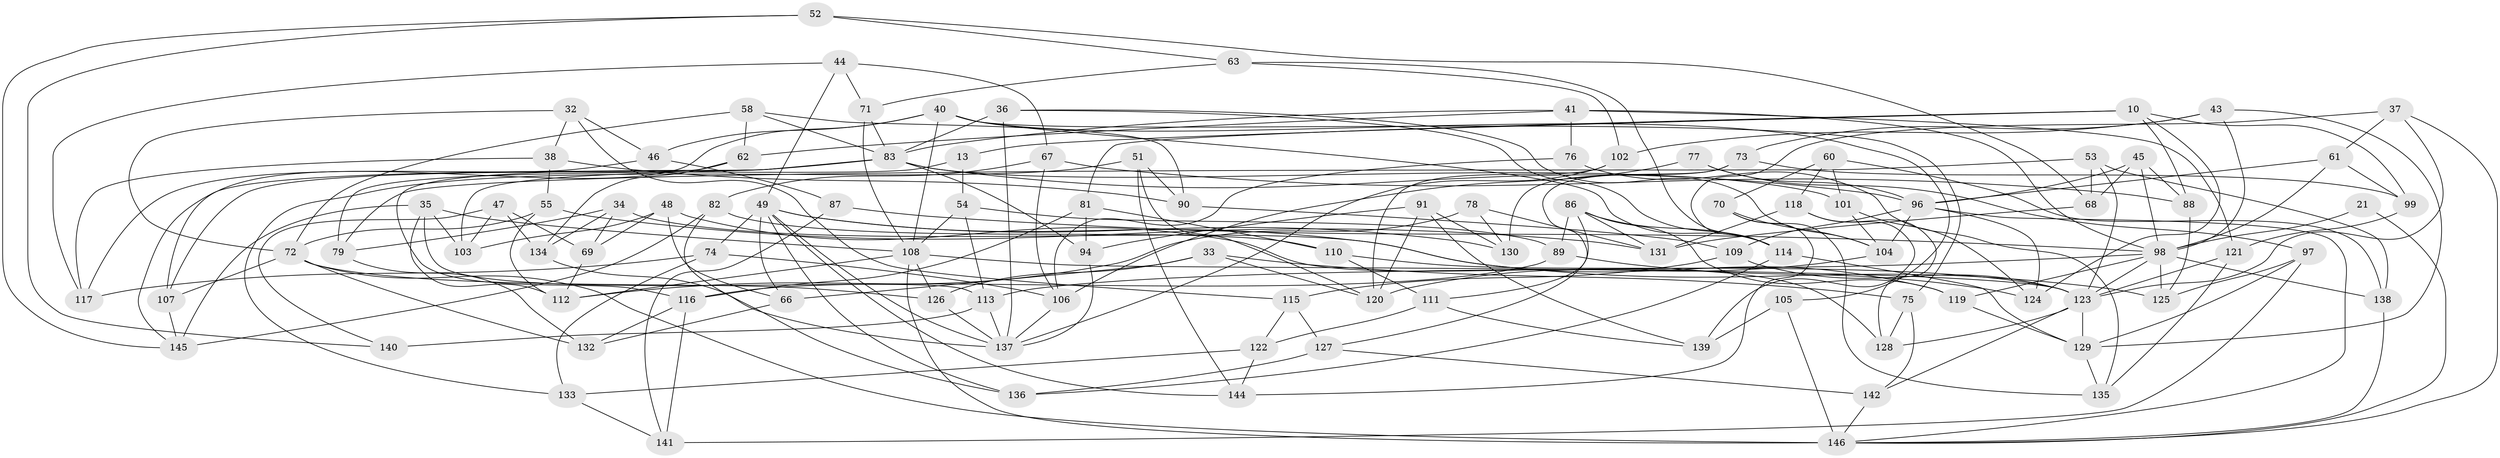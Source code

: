 // original degree distribution, {4: 1.0}
// Generated by graph-tools (version 1.1) at 2025/03/03/04/25 22:03:22]
// undirected, 102 vertices, 230 edges
graph export_dot {
graph [start="1"]
  node [color=gray90,style=filled];
  10 [super="+2"];
  13;
  21;
  32;
  33;
  34;
  35 [super="+6"];
  36;
  37;
  38;
  40 [super="+29"];
  41 [super="+16"];
  43;
  44;
  45;
  46;
  47;
  48;
  49 [super="+25+39"];
  51;
  52;
  53;
  54;
  55;
  58;
  60;
  61;
  62;
  63;
  66;
  67;
  68;
  69;
  70;
  71;
  72 [super="+1+14"];
  73;
  74;
  75;
  76;
  77;
  78;
  79;
  81;
  82;
  83 [super="+56+31"];
  86 [super="+59"];
  87;
  88;
  89;
  90;
  91;
  94;
  96 [super="+17+30"];
  97;
  98 [super="+22+27+23+84"];
  99;
  101;
  102;
  103;
  104 [super="+93"];
  105;
  106 [super="+64"];
  107;
  108 [super="+95+80"];
  109;
  110;
  111;
  112 [super="+42"];
  113 [super="+65"];
  114 [super="+4+92"];
  115;
  116 [super="+26"];
  117;
  118;
  119;
  120 [super="+19"];
  121;
  122;
  123 [super="+24+100"];
  124;
  125;
  126;
  127;
  128;
  129 [super="+20+57"];
  130;
  131 [super="+9"];
  132;
  133;
  134;
  135;
  136;
  137 [super="+11+50"];
  138;
  139;
  140;
  141 [super="+85"];
  142;
  144;
  145 [super="+15"];
  146 [super="+8+18+143"];
  10 -- 124;
  10 -- 13 [weight=2];
  10 -- 81;
  10 -- 88;
  10 -- 99;
  13 -- 54;
  13 -- 107;
  21 -- 146 [weight=2];
  21 -- 98 [weight=2];
  32 -- 46;
  32 -- 115;
  32 -- 72;
  32 -- 38;
  33 -- 66;
  33 -- 120;
  33 -- 126;
  33 -- 75;
  34 -- 134;
  34 -- 125;
  34 -- 79;
  34 -- 69;
  35 -- 145 [weight=2];
  35 -- 113;
  35 -- 112;
  35 -- 103;
  35 -- 108;
  36 -- 83;
  36 -- 137;
  36 -- 114;
  36 -- 104;
  37 -- 114;
  37 -- 61;
  37 -- 146;
  37 -- 123;
  38 -- 55;
  38 -- 117;
  38 -- 90;
  40 -- 75;
  40 -- 46;
  40 -- 105;
  40 -- 114;
  40 -- 107;
  40 -- 108;
  41 -- 76 [weight=2];
  41 -- 62;
  41 -- 121;
  41 -- 98;
  41 -- 83;
  43 -- 73;
  43 -- 129;
  43 -- 102;
  43 -- 98;
  44 -- 71;
  44 -- 117;
  44 -- 67;
  44 -- 49;
  45 -- 88;
  45 -- 68;
  45 -- 96;
  45 -- 98;
  46 -- 87;
  46 -- 117;
  47 -- 140;
  47 -- 103;
  47 -- 69;
  47 -- 134;
  48 -- 103;
  48 -- 69;
  48 -- 66;
  48 -- 128;
  49 -- 136;
  49 -- 137;
  49 -- 130;
  49 -- 74;
  49 -- 144;
  49 -- 66;
  49 -- 119;
  51 -- 133;
  51 -- 144;
  51 -- 90;
  51 -- 120;
  52 -- 68;
  52 -- 140;
  52 -- 63;
  52 -- 145;
  53 -- 68;
  53 -- 79;
  53 -- 138;
  53 -- 123;
  54 -- 89;
  54 -- 113;
  54 -- 108;
  55 -- 112;
  55 -- 131;
  55 -- 72;
  58 -- 62;
  58 -- 90;
  58 -- 72;
  58 -- 83;
  60 -- 118;
  60 -- 70;
  60 -- 138;
  60 -- 101;
  61 -- 99;
  61 -- 96;
  61 -- 98;
  62 -- 134;
  62 -- 79;
  63 -- 102;
  63 -- 71;
  63 -- 114;
  66 -- 132;
  67 -- 106;
  67 -- 82;
  67 -- 88;
  68 -- 131;
  69 -- 112;
  70 -- 144;
  70 -- 135;
  70 -- 104;
  71 -- 108;
  71 -- 83;
  72 -- 146 [weight=2];
  72 -- 132;
  72 -- 126;
  72 -- 107;
  73 -- 130;
  73 -- 127;
  73 -- 99;
  74 -- 117;
  74 -- 133;
  74 -- 106;
  75 -- 142;
  75 -- 128;
  76 -- 135;
  76 -- 106;
  77 -- 106 [weight=2];
  77 -- 97;
  77 -- 96;
  78 -- 112 [weight=2];
  78 -- 130;
  78 -- 131;
  79 -- 132;
  81 -- 116;
  81 -- 110;
  81 -- 94;
  82 -- 110;
  82 -- 136;
  82 -- 145;
  83 -- 101;
  83 -- 145;
  83 -- 116;
  83 -- 94;
  83 -- 96;
  83 -- 103;
  86 -- 111;
  86 -- 119;
  86 -- 131 [weight=2];
  86 -- 89;
  86 -- 114;
  87 -- 141 [weight=2];
  87 -- 98;
  88 -- 125;
  89 -- 124;
  89 -- 116;
  90 -- 109;
  91 -- 130;
  91 -- 94;
  91 -- 139;
  91 -- 120;
  94 -- 137;
  96 -- 109;
  96 -- 124;
  96 -- 146;
  96 -- 104;
  97 -- 125;
  97 -- 141;
  97 -- 129;
  98 -- 125;
  98 -- 138;
  98 -- 113;
  98 -- 119;
  98 -- 123;
  99 -- 121;
  101 -- 104;
  101 -- 124;
  102 -- 120;
  102 -- 137;
  104 -- 120 [weight=2];
  105 -- 139;
  105 -- 146 [weight=2];
  106 -- 137;
  107 -- 145;
  108 -- 126;
  108 -- 146 [weight=2];
  108 -- 123 [weight=2];
  108 -- 112;
  109 -- 123;
  109 -- 115;
  110 -- 111;
  110 -- 123;
  111 -- 139;
  111 -- 122;
  113 -- 140 [weight=2];
  113 -- 137;
  114 -- 136;
  114 -- 129 [weight=2];
  115 -- 122;
  115 -- 127;
  116 -- 141 [weight=2];
  116 -- 132;
  118 -- 139;
  118 -- 128;
  118 -- 131;
  119 -- 129;
  121 -- 135;
  121 -- 123;
  122 -- 133;
  122 -- 144;
  123 -- 129 [weight=2];
  123 -- 128;
  123 -- 142;
  126 -- 137;
  127 -- 136;
  127 -- 142;
  129 -- 135;
  133 -- 141;
  134 -- 137;
  138 -- 146;
  142 -- 146;
}
